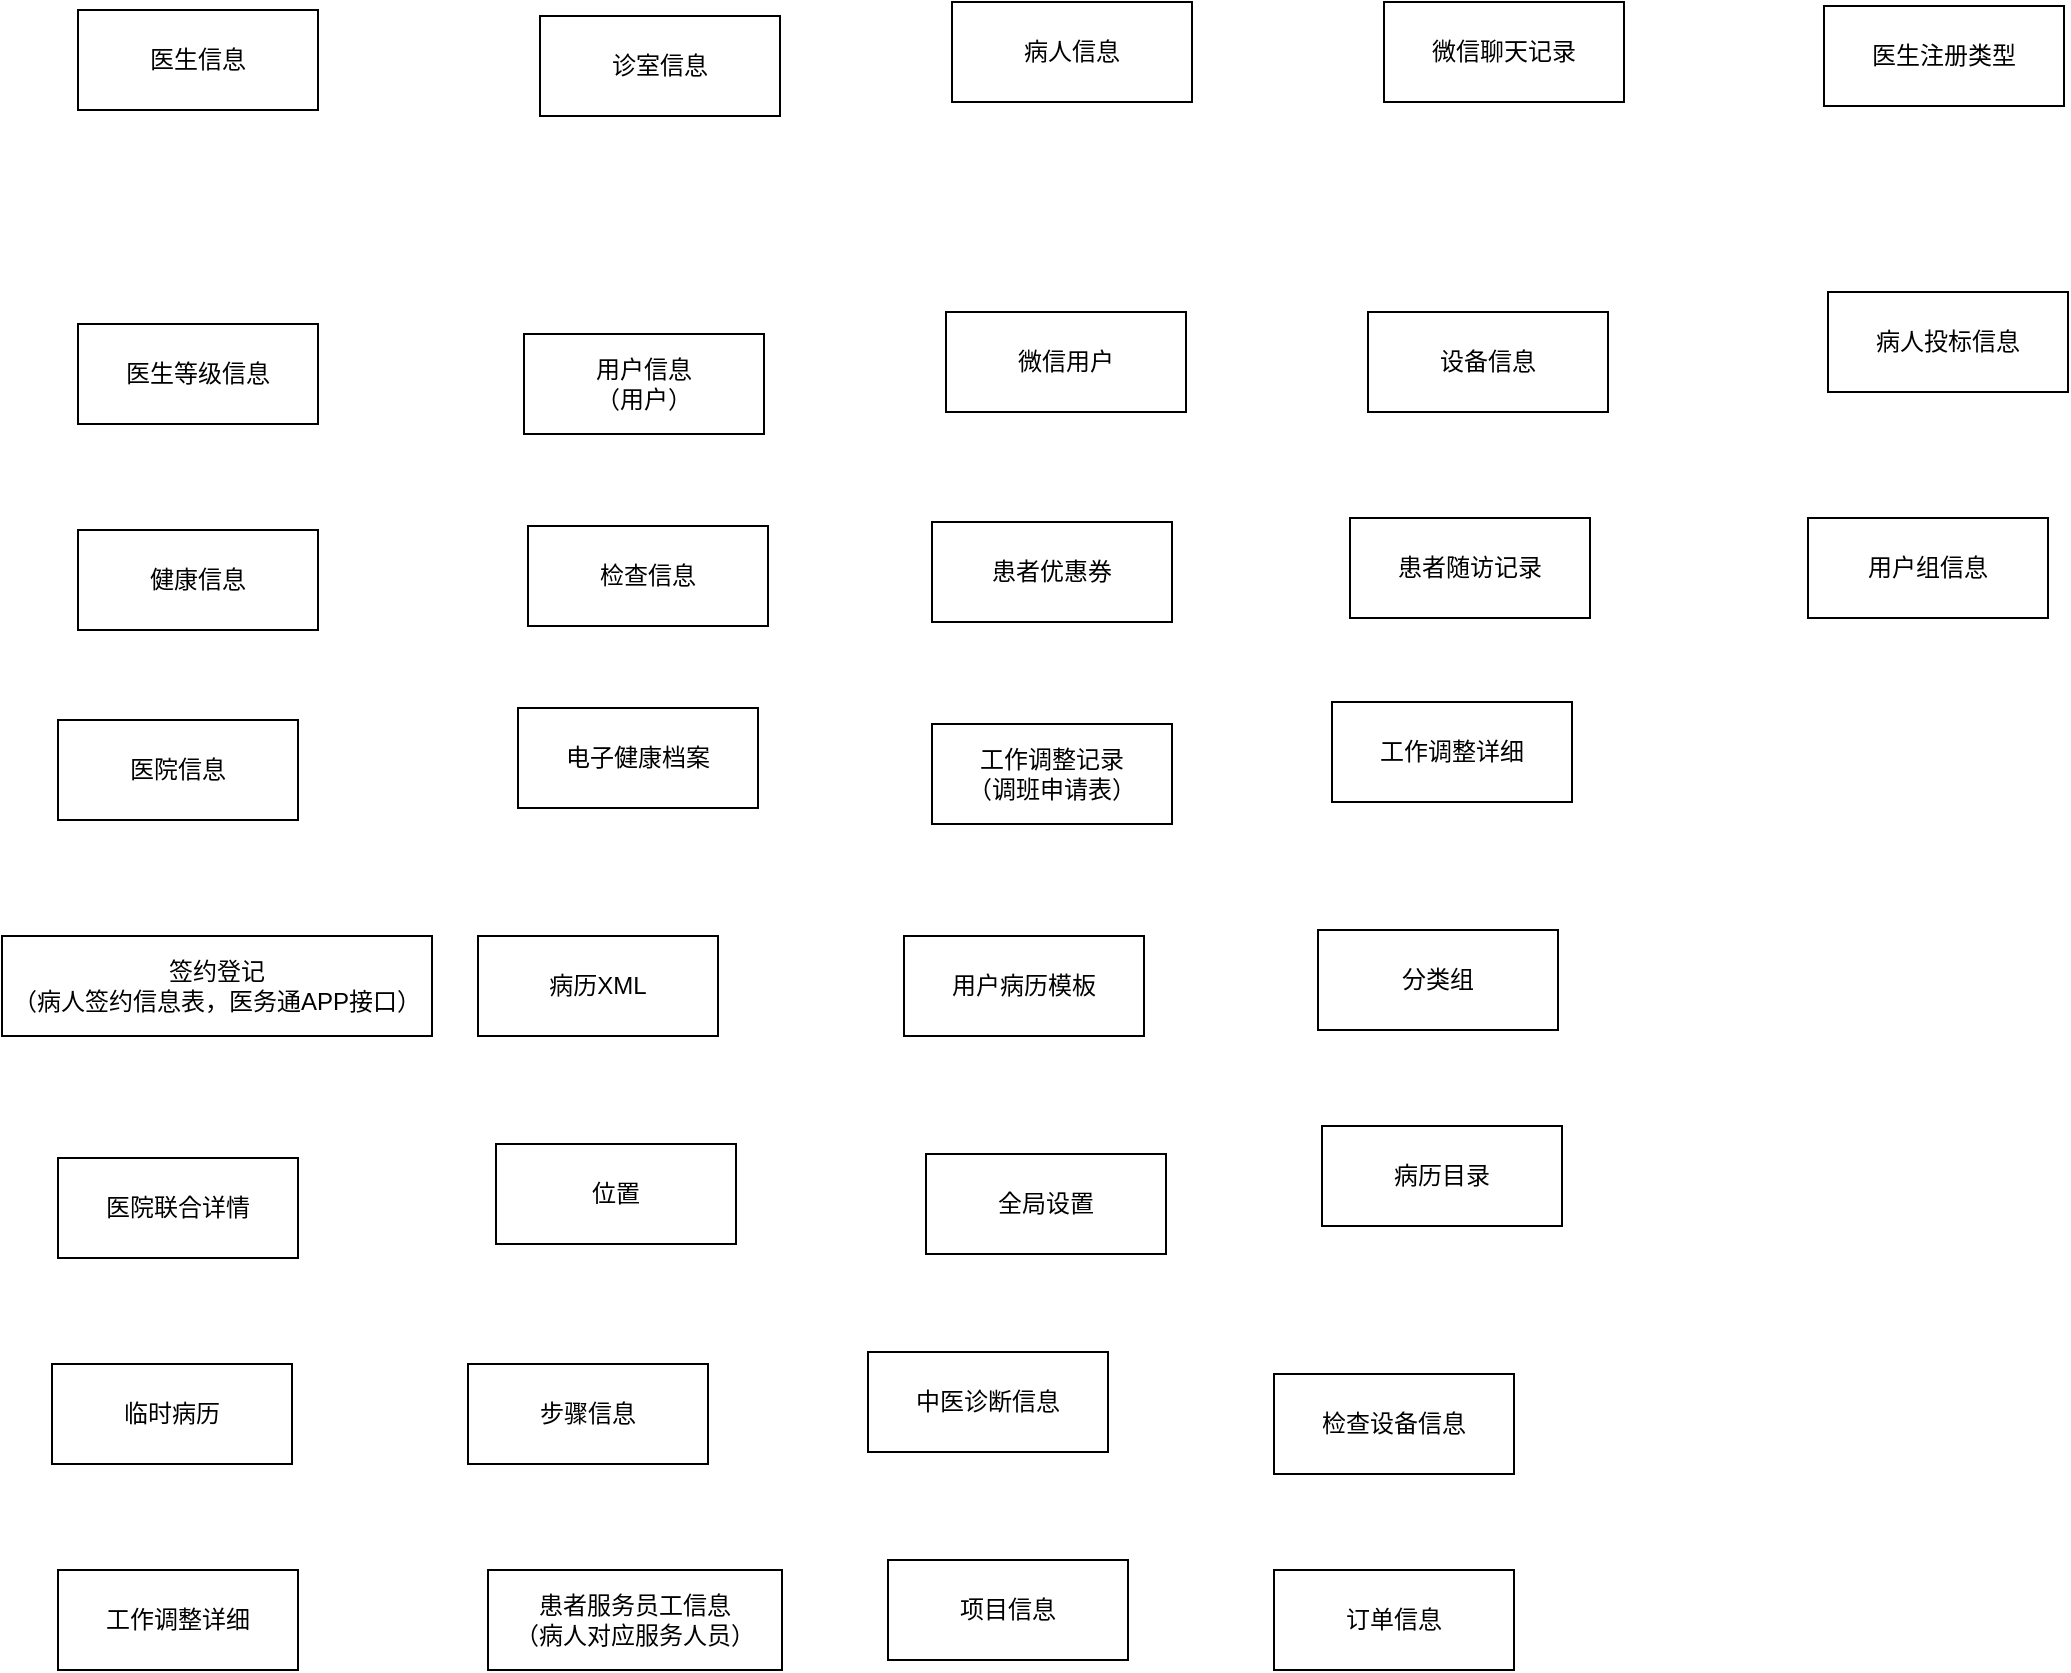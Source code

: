 <mxfile version="24.7.1" type="github">
  <diagram name="第 1 页" id="1ps2bYv6ScKSguF08gRz">
    <mxGraphModel dx="3088" dy="1949" grid="0" gridSize="10" guides="1" tooltips="1" connect="1" arrows="1" fold="1" page="1" pageScale="1" pageWidth="827" pageHeight="1169" math="0" shadow="0">
      <root>
        <mxCell id="0" />
        <mxCell id="1" parent="0" />
        <mxCell id="49B0i8A7i4MzncCd7AZk-1" value="诊室信息" style="rounded=0;whiteSpace=wrap;html=1;" vertex="1" parent="1">
          <mxGeometry x="-560" y="-860" width="120" height="50" as="geometry" />
        </mxCell>
        <mxCell id="49B0i8A7i4MzncCd7AZk-2" value="医生等级信息" style="rounded=0;whiteSpace=wrap;html=1;" vertex="1" parent="1">
          <mxGeometry x="-791" y="-706" width="120" height="50" as="geometry" />
        </mxCell>
        <mxCell id="49B0i8A7i4MzncCd7AZk-3" value="医生信息" style="rounded=0;whiteSpace=wrap;html=1;" vertex="1" parent="1">
          <mxGeometry x="-791" y="-863" width="120" height="50" as="geometry" />
        </mxCell>
        <mxCell id="49B0i8A7i4MzncCd7AZk-4" value="用户信息&lt;div&gt;（用户）&lt;/div&gt;" style="rounded=0;whiteSpace=wrap;html=1;" vertex="1" parent="1">
          <mxGeometry x="-568" y="-701" width="120" height="50" as="geometry" />
        </mxCell>
        <mxCell id="49B0i8A7i4MzncCd7AZk-5" value="病人信息" style="rounded=0;whiteSpace=wrap;html=1;" vertex="1" parent="1">
          <mxGeometry x="-354" y="-867" width="120" height="50" as="geometry" />
        </mxCell>
        <mxCell id="49B0i8A7i4MzncCd7AZk-6" value="微信用户" style="rounded=0;whiteSpace=wrap;html=1;" vertex="1" parent="1">
          <mxGeometry x="-357" y="-712" width="120" height="50" as="geometry" />
        </mxCell>
        <mxCell id="49B0i8A7i4MzncCd7AZk-7" value="健康信息" style="rounded=0;whiteSpace=wrap;html=1;" vertex="1" parent="1">
          <mxGeometry x="-791" y="-603" width="120" height="50" as="geometry" />
        </mxCell>
        <mxCell id="49B0i8A7i4MzncCd7AZk-8" value="检查信息" style="rounded=0;whiteSpace=wrap;html=1;" vertex="1" parent="1">
          <mxGeometry x="-566" y="-605" width="120" height="50" as="geometry" />
        </mxCell>
        <mxCell id="49B0i8A7i4MzncCd7AZk-9" value="患者优惠券" style="rounded=0;whiteSpace=wrap;html=1;" vertex="1" parent="1">
          <mxGeometry x="-364" y="-607" width="120" height="50" as="geometry" />
        </mxCell>
        <mxCell id="49B0i8A7i4MzncCd7AZk-10" value="微信聊天记录" style="rounded=0;whiteSpace=wrap;html=1;" vertex="1" parent="1">
          <mxGeometry x="-138" y="-867" width="120" height="50" as="geometry" />
        </mxCell>
        <mxCell id="49B0i8A7i4MzncCd7AZk-12" value="设备信息" style="rounded=0;whiteSpace=wrap;html=1;" vertex="1" parent="1">
          <mxGeometry x="-146" y="-712" width="120" height="50" as="geometry" />
        </mxCell>
        <mxCell id="49B0i8A7i4MzncCd7AZk-13" value="患者随访记录" style="rounded=0;whiteSpace=wrap;html=1;" vertex="1" parent="1">
          <mxGeometry x="-155" y="-609" width="120" height="50" as="geometry" />
        </mxCell>
        <mxCell id="49B0i8A7i4MzncCd7AZk-14" value="医院信息" style="rounded=0;whiteSpace=wrap;html=1;" vertex="1" parent="1">
          <mxGeometry x="-801" y="-508" width="120" height="50" as="geometry" />
        </mxCell>
        <mxCell id="49B0i8A7i4MzncCd7AZk-16" value="电子健康档案" style="rounded=0;whiteSpace=wrap;html=1;" vertex="1" parent="1">
          <mxGeometry x="-571" y="-514" width="120" height="50" as="geometry" />
        </mxCell>
        <mxCell id="49B0i8A7i4MzncCd7AZk-17" value="工作调整记录&lt;div&gt;（调班申请表）&lt;br&gt;&lt;/div&gt;" style="rounded=0;whiteSpace=wrap;html=1;" vertex="1" parent="1">
          <mxGeometry x="-364" y="-506" width="120" height="50" as="geometry" />
        </mxCell>
        <mxCell id="49B0i8A7i4MzncCd7AZk-18" value="工作调整详细" style="rounded=0;whiteSpace=wrap;html=1;" vertex="1" parent="1">
          <mxGeometry x="-164" y="-517" width="120" height="50" as="geometry" />
        </mxCell>
        <mxCell id="49B0i8A7i4MzncCd7AZk-19" value="签约登记&lt;div&gt;（病人签约信息表，医务通APP接口）&lt;/div&gt;" style="rounded=0;whiteSpace=wrap;html=1;" vertex="1" parent="1">
          <mxGeometry x="-829" y="-400" width="215" height="50" as="geometry" />
        </mxCell>
        <mxCell id="49B0i8A7i4MzncCd7AZk-21" value="病历XML" style="rounded=0;whiteSpace=wrap;html=1;" vertex="1" parent="1">
          <mxGeometry x="-591" y="-400" width="120" height="50" as="geometry" />
        </mxCell>
        <mxCell id="49B0i8A7i4MzncCd7AZk-22" value="用户病历模板" style="rounded=0;whiteSpace=wrap;html=1;" vertex="1" parent="1">
          <mxGeometry x="-378" y="-400" width="120" height="50" as="geometry" />
        </mxCell>
        <mxCell id="49B0i8A7i4MzncCd7AZk-23" value="分类组" style="rounded=0;whiteSpace=wrap;html=1;" vertex="1" parent="1">
          <mxGeometry x="-171" y="-403" width="120" height="50" as="geometry" />
        </mxCell>
        <mxCell id="49B0i8A7i4MzncCd7AZk-24" value="医院联合详情" style="rounded=0;whiteSpace=wrap;html=1;" vertex="1" parent="1">
          <mxGeometry x="-801" y="-289" width="120" height="50" as="geometry" />
        </mxCell>
        <mxCell id="49B0i8A7i4MzncCd7AZk-25" value="位置" style="rounded=0;whiteSpace=wrap;html=1;" vertex="1" parent="1">
          <mxGeometry x="-582" y="-296" width="120" height="50" as="geometry" />
        </mxCell>
        <mxCell id="49B0i8A7i4MzncCd7AZk-26" value="全局设置" style="rounded=0;whiteSpace=wrap;html=1;" vertex="1" parent="1">
          <mxGeometry x="-367" y="-291" width="120" height="50" as="geometry" />
        </mxCell>
        <mxCell id="49B0i8A7i4MzncCd7AZk-27" value="病历目录" style="rounded=0;whiteSpace=wrap;html=1;" vertex="1" parent="1">
          <mxGeometry x="-169" y="-305" width="120" height="50" as="geometry" />
        </mxCell>
        <mxCell id="49B0i8A7i4MzncCd7AZk-28" value="临时病历" style="rounded=0;whiteSpace=wrap;html=1;" vertex="1" parent="1">
          <mxGeometry x="-804" y="-186" width="120" height="50" as="geometry" />
        </mxCell>
        <mxCell id="49B0i8A7i4MzncCd7AZk-29" value="步骤信息" style="rounded=0;whiteSpace=wrap;html=1;" vertex="1" parent="1">
          <mxGeometry x="-596" y="-186" width="120" height="50" as="geometry" />
        </mxCell>
        <mxCell id="49B0i8A7i4MzncCd7AZk-30" value="中医诊断信息" style="rounded=0;whiteSpace=wrap;html=1;" vertex="1" parent="1">
          <mxGeometry x="-396" y="-192" width="120" height="50" as="geometry" />
        </mxCell>
        <mxCell id="49B0i8A7i4MzncCd7AZk-31" value="检查设备信息" style="rounded=0;whiteSpace=wrap;html=1;" vertex="1" parent="1">
          <mxGeometry x="-193" y="-181" width="120" height="50" as="geometry" />
        </mxCell>
        <mxCell id="49B0i8A7i4MzncCd7AZk-32" value="工作调整详细" style="rounded=0;whiteSpace=wrap;html=1;" vertex="1" parent="1">
          <mxGeometry x="-801" y="-83" width="120" height="50" as="geometry" />
        </mxCell>
        <mxCell id="49B0i8A7i4MzncCd7AZk-33" value=" 患者服务员工信息&lt;div&gt;（病人对应服务人员）&lt;/div&gt;" style="rounded=0;whiteSpace=wrap;html=1;" vertex="1" parent="1">
          <mxGeometry x="-586" y="-83" width="147" height="50" as="geometry" />
        </mxCell>
        <mxCell id="49B0i8A7i4MzncCd7AZk-34" value=" 项目信息" style="rounded=0;whiteSpace=wrap;html=1;" vertex="1" parent="1">
          <mxGeometry x="-386" y="-88" width="120" height="50" as="geometry" />
        </mxCell>
        <mxCell id="49B0i8A7i4MzncCd7AZk-35" value=" 订单信息" style="rounded=0;whiteSpace=wrap;html=1;" vertex="1" parent="1">
          <mxGeometry x="-193" y="-83" width="120" height="50" as="geometry" />
        </mxCell>
        <mxCell id="49B0i8A7i4MzncCd7AZk-36" value="医生注册类型" style="rounded=0;whiteSpace=wrap;html=1;" vertex="1" parent="1">
          <mxGeometry x="82" y="-865" width="120" height="50" as="geometry" />
        </mxCell>
        <mxCell id="49B0i8A7i4MzncCd7AZk-37" value="病人投标信息" style="rounded=0;whiteSpace=wrap;html=1;" vertex="1" parent="1">
          <mxGeometry x="84" y="-722" width="120" height="50" as="geometry" />
        </mxCell>
        <mxCell id="49B0i8A7i4MzncCd7AZk-38" value="用户组信息" style="rounded=0;whiteSpace=wrap;html=1;" vertex="1" parent="1">
          <mxGeometry x="74" y="-609" width="120" height="50" as="geometry" />
        </mxCell>
      </root>
    </mxGraphModel>
  </diagram>
</mxfile>
